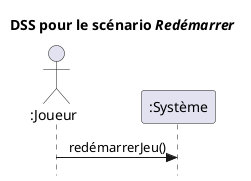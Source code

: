 @startuml
skinparam style strictuml
skinparam defaultfontname Verdana
skinparam sequence {
    MessageAlign center
}
title DSS pour le scénario <i>Redémarrer</i>
actor ":Joueur" as c
participant ":Système" as s
c->s : redémarrerJeu()
@enduml